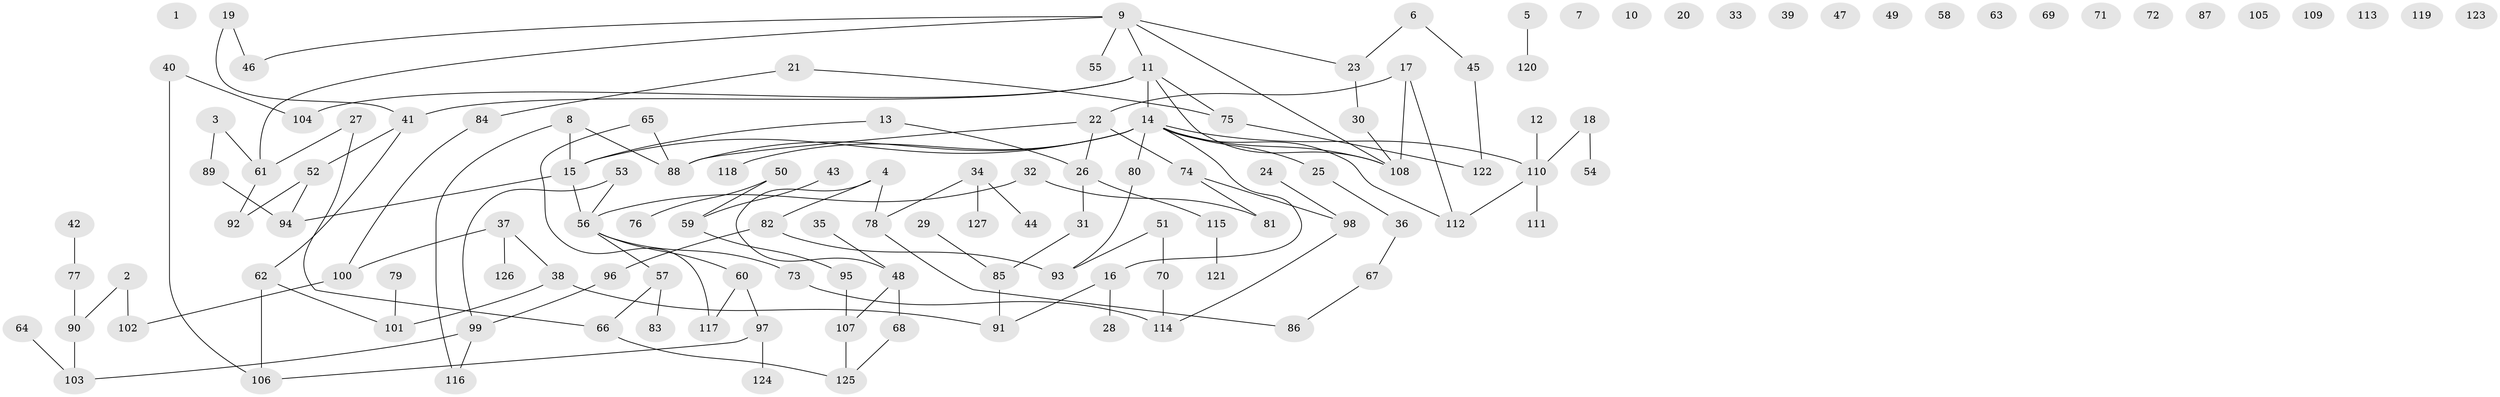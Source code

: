 // Generated by graph-tools (version 1.1) at 2025/00/03/09/25 03:00:55]
// undirected, 127 vertices, 135 edges
graph export_dot {
graph [start="1"]
  node [color=gray90,style=filled];
  1;
  2;
  3;
  4;
  5;
  6;
  7;
  8;
  9;
  10;
  11;
  12;
  13;
  14;
  15;
  16;
  17;
  18;
  19;
  20;
  21;
  22;
  23;
  24;
  25;
  26;
  27;
  28;
  29;
  30;
  31;
  32;
  33;
  34;
  35;
  36;
  37;
  38;
  39;
  40;
  41;
  42;
  43;
  44;
  45;
  46;
  47;
  48;
  49;
  50;
  51;
  52;
  53;
  54;
  55;
  56;
  57;
  58;
  59;
  60;
  61;
  62;
  63;
  64;
  65;
  66;
  67;
  68;
  69;
  70;
  71;
  72;
  73;
  74;
  75;
  76;
  77;
  78;
  79;
  80;
  81;
  82;
  83;
  84;
  85;
  86;
  87;
  88;
  89;
  90;
  91;
  92;
  93;
  94;
  95;
  96;
  97;
  98;
  99;
  100;
  101;
  102;
  103;
  104;
  105;
  106;
  107;
  108;
  109;
  110;
  111;
  112;
  113;
  114;
  115;
  116;
  117;
  118;
  119;
  120;
  121;
  122;
  123;
  124;
  125;
  126;
  127;
  2 -- 90;
  2 -- 102;
  3 -- 61;
  3 -- 89;
  4 -- 48;
  4 -- 78;
  4 -- 82;
  5 -- 120;
  6 -- 23;
  6 -- 45;
  8 -- 15;
  8 -- 88;
  8 -- 116;
  9 -- 11;
  9 -- 23;
  9 -- 46;
  9 -- 55;
  9 -- 61;
  9 -- 108;
  11 -- 14;
  11 -- 41;
  11 -- 75;
  11 -- 104;
  11 -- 108;
  12 -- 110;
  13 -- 15;
  13 -- 26;
  14 -- 15;
  14 -- 16;
  14 -- 25;
  14 -- 80;
  14 -- 88;
  14 -- 108;
  14 -- 110;
  14 -- 112;
  14 -- 118;
  15 -- 56;
  15 -- 94;
  16 -- 28;
  16 -- 91;
  17 -- 22;
  17 -- 108;
  17 -- 112;
  18 -- 54;
  18 -- 110;
  19 -- 41;
  19 -- 46;
  21 -- 75;
  21 -- 84;
  22 -- 26;
  22 -- 74;
  22 -- 88;
  23 -- 30;
  24 -- 98;
  25 -- 36;
  26 -- 31;
  26 -- 115;
  27 -- 61;
  27 -- 66;
  29 -- 85;
  30 -- 108;
  31 -- 85;
  32 -- 56;
  32 -- 81;
  34 -- 44;
  34 -- 78;
  34 -- 127;
  35 -- 48;
  36 -- 67;
  37 -- 38;
  37 -- 100;
  37 -- 126;
  38 -- 91;
  38 -- 101;
  40 -- 104;
  40 -- 106;
  41 -- 52;
  41 -- 62;
  42 -- 77;
  43 -- 59;
  45 -- 122;
  48 -- 68;
  48 -- 107;
  50 -- 59;
  50 -- 76;
  51 -- 70;
  51 -- 93;
  52 -- 92;
  52 -- 94;
  53 -- 56;
  53 -- 99;
  56 -- 57;
  56 -- 60;
  56 -- 73;
  57 -- 66;
  57 -- 83;
  59 -- 95;
  60 -- 97;
  60 -- 117;
  61 -- 92;
  62 -- 101;
  62 -- 106;
  64 -- 103;
  65 -- 88;
  65 -- 117;
  66 -- 125;
  67 -- 86;
  68 -- 125;
  70 -- 114;
  73 -- 114;
  74 -- 81;
  74 -- 98;
  75 -- 122;
  77 -- 90;
  78 -- 86;
  79 -- 101;
  80 -- 93;
  82 -- 93;
  82 -- 96;
  84 -- 100;
  85 -- 91;
  89 -- 94;
  90 -- 103;
  95 -- 107;
  96 -- 99;
  97 -- 106;
  97 -- 124;
  98 -- 114;
  99 -- 103;
  99 -- 116;
  100 -- 102;
  107 -- 125;
  110 -- 111;
  110 -- 112;
  115 -- 121;
}
